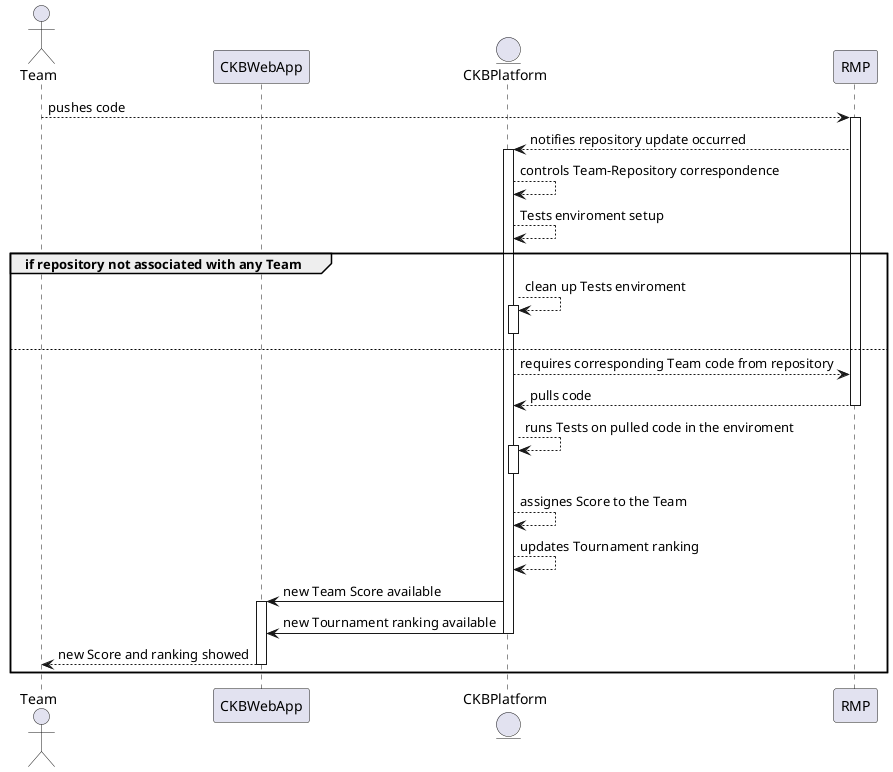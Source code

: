 @startuml
actor Team as T
participant CKBWebApp as A
entity CKBPlatform as P
participant RMP as R

T-->R: pushes code
activate R
R-->P: notifies repository update occurred
activate P
P-->P: controls Team-Repository correspondence 
P-->P: Tests enviroment setup
group if repository not associated with any Team
    P-->P: clean up Tests enviroment
else
    activate P
    deactivate P
    P-->R: requires corresponding Team code from repository 
    P<--R: pulls code 
    deactivate R
    P-->P: runs Tests on pulled code in the enviroment 
    activate P
    deactivate P
    P-->P: assignes Score to the Team
    P-->P: updates Tournament ranking
    P->A: new Team Score available 
    activate A
    P->A: new Tournament ranking available
    deactivate P
    T<--A: new Score and ranking showed
    deactivate A    
end 

@enduml